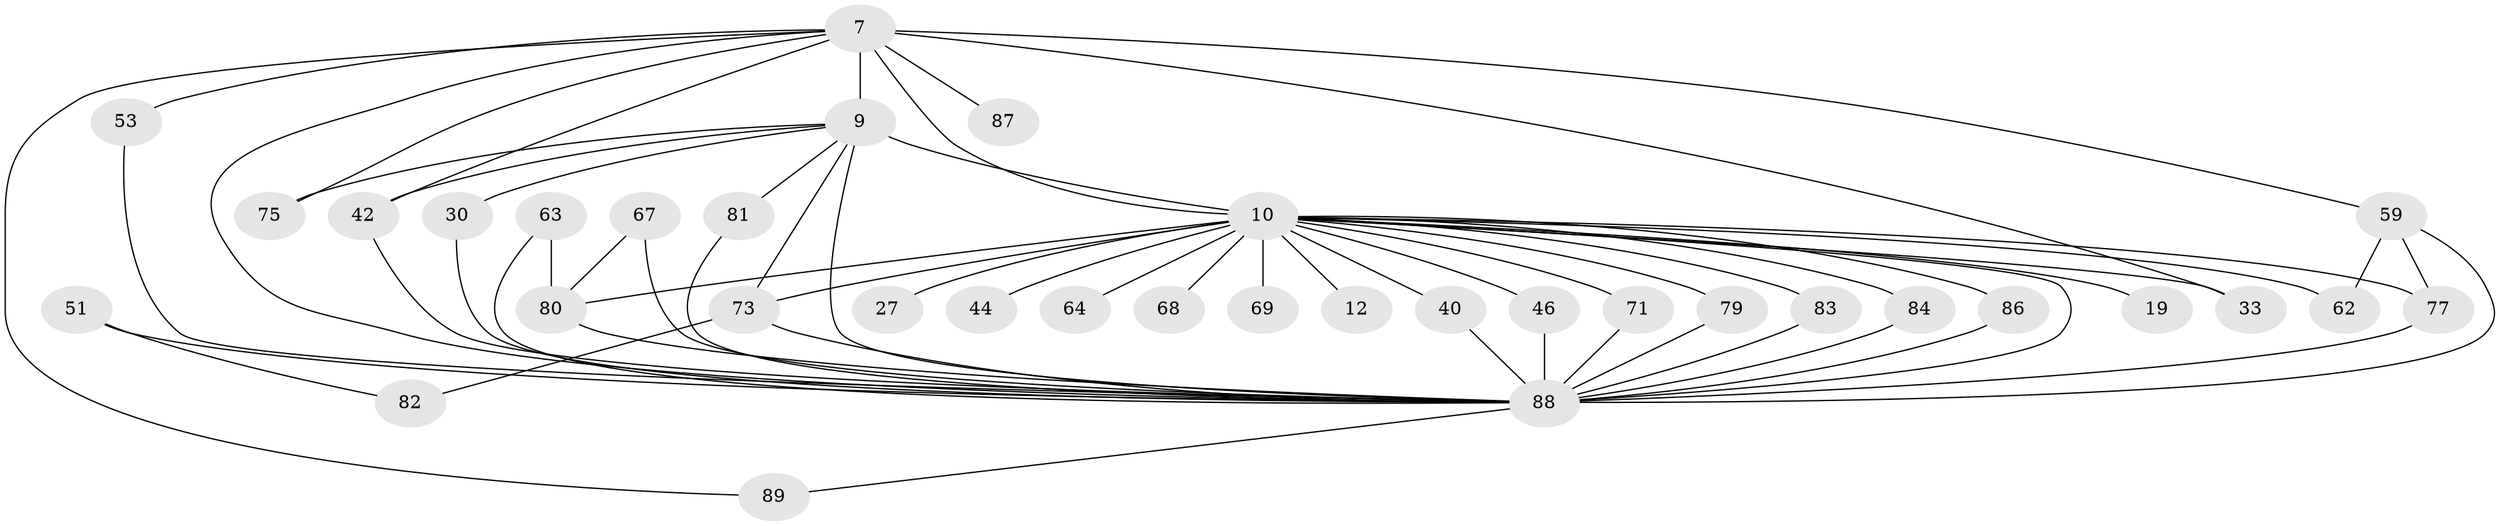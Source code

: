 // original degree distribution, {27: 0.011235955056179775, 15: 0.02247191011235955, 22: 0.02247191011235955, 21: 0.011235955056179775, 14: 0.011235955056179775, 29: 0.011235955056179775, 13: 0.011235955056179775, 23: 0.011235955056179775, 4: 0.1348314606741573, 2: 0.550561797752809, 3: 0.1797752808988764, 5: 0.011235955056179775, 6: 0.011235955056179775}
// Generated by graph-tools (version 1.1) at 2025/48/03/04/25 21:48:07]
// undirected, 35 vertices, 62 edges
graph export_dot {
graph [start="1"]
  node [color=gray90,style=filled];
  7 [super="+2"];
  9 [super="+6"];
  10 [super="+5+4"];
  12;
  19;
  27;
  30;
  33;
  40 [super="+32+15"];
  42 [super="+23+36"];
  44;
  46 [super="+34"];
  51;
  53 [super="+18"];
  59 [super="+47"];
  62;
  63;
  64 [super="+22"];
  67;
  68 [super="+60"];
  69;
  71;
  73 [super="+58+38+52"];
  75;
  77 [super="+72+55+26"];
  79;
  80 [super="+35+31+66"];
  81;
  82;
  83 [super="+43+17+78"];
  84;
  86;
  87;
  88 [super="+65+74+85+57+39+41+48+70"];
  89;
  7 -- 9 [weight=4];
  7 -- 10 [weight=8];
  7 -- 53 [weight=2];
  7 -- 87 [weight=2];
  7 -- 33;
  7 -- 75;
  7 -- 89;
  7 -- 59 [weight=2];
  7 -- 42;
  7 -- 88 [weight=6];
  9 -- 10 [weight=8];
  9 -- 75;
  9 -- 81;
  9 -- 30;
  9 -- 42 [weight=2];
  9 -- 88 [weight=6];
  9 -- 73 [weight=2];
  10 -- 19 [weight=2];
  10 -- 44 [weight=2];
  10 -- 68 [weight=3];
  10 -- 69 [weight=2];
  10 -- 80 [weight=6];
  10 -- 71;
  10 -- 33;
  10 -- 46 [weight=2];
  10 -- 64 [weight=3];
  10 -- 12 [weight=2];
  10 -- 79;
  10 -- 84;
  10 -- 86;
  10 -- 27 [weight=2];
  10 -- 62;
  10 -- 40;
  10 -- 73 [weight=4];
  10 -- 83 [weight=4];
  10 -- 88 [weight=15];
  10 -- 77 [weight=3];
  30 -- 88;
  40 -- 88 [weight=3];
  42 -- 88;
  46 -- 88 [weight=2];
  51 -- 82;
  51 -- 88 [weight=2];
  53 -- 88;
  59 -- 62;
  59 -- 88 [weight=2];
  59 -- 77;
  63 -- 88;
  63 -- 80;
  67 -- 88;
  67 -- 80;
  71 -- 88;
  73 -- 88 [weight=2];
  73 -- 82;
  77 -- 88 [weight=3];
  79 -- 88;
  80 -- 88;
  81 -- 88;
  83 -- 88 [weight=3];
  84 -- 88;
  86 -- 88;
  88 -- 89;
}
